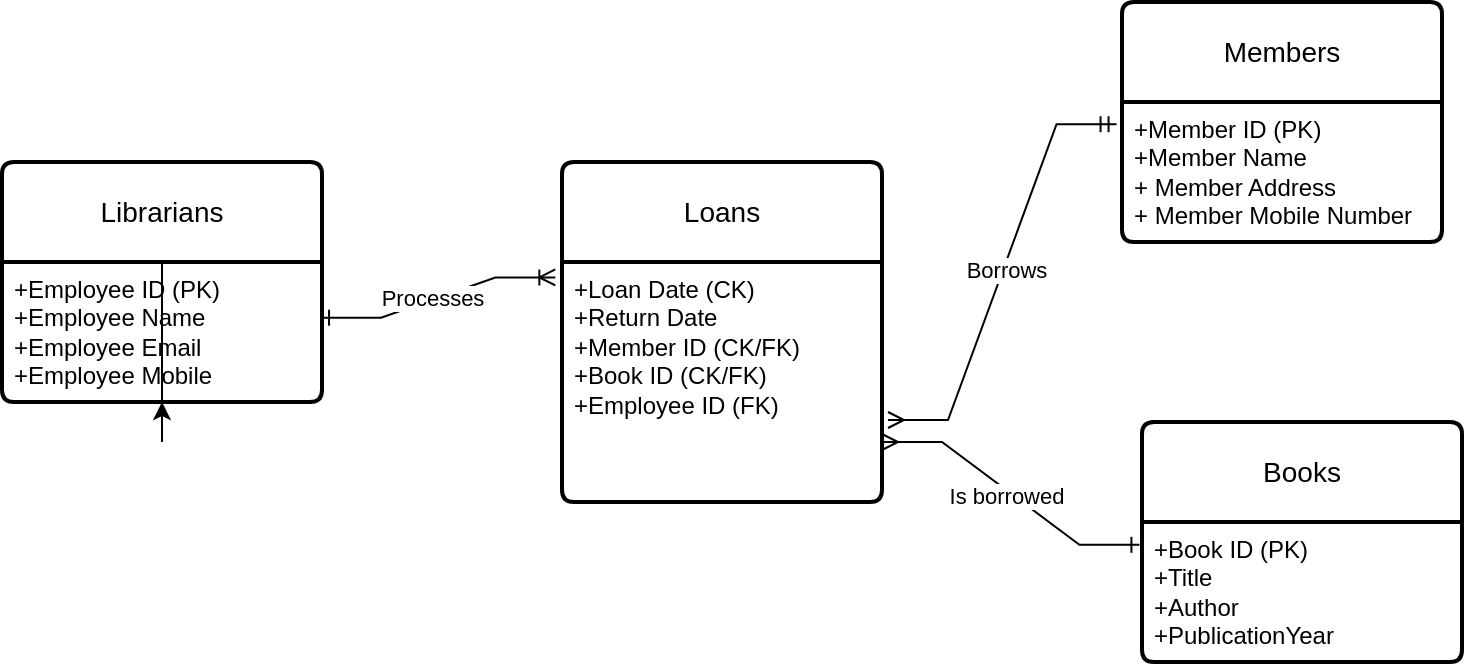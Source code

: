 <mxfile version="24.4.9" type="github">
  <diagram name="Page-1" id="D180ti1s9Xps1HlBHsWy">
    <mxGraphModel dx="840" dy="1587" grid="1" gridSize="10" guides="1" tooltips="1" connect="1" arrows="1" fold="1" page="1" pageScale="1" pageWidth="827" pageHeight="1169" math="0" shadow="0">
      <root>
        <mxCell id="0" />
        <mxCell id="1" parent="0" />
        <mxCell id="PecMlrZXPsWRhKTykcNn-11" style="edgeStyle=orthogonalEdgeStyle;rounded=0;orthogonalLoop=1;jettySize=auto;html=1;" edge="1" parent="1" source="PecMlrZXPsWRhKTykcNn-6" target="PecMlrZXPsWRhKTykcNn-5">
          <mxGeometry relative="1" as="geometry" />
        </mxCell>
        <mxCell id="PecMlrZXPsWRhKTykcNn-1" value="Members" style="swimlane;childLayout=stackLayout;horizontal=1;startSize=50;horizontalStack=0;rounded=1;fontSize=14;fontStyle=0;strokeWidth=2;resizeParent=0;resizeLast=1;shadow=0;dashed=0;align=center;arcSize=4;whiteSpace=wrap;html=1;" vertex="1" parent="1">
          <mxGeometry x="570" width="160" height="120" as="geometry" />
        </mxCell>
        <mxCell id="PecMlrZXPsWRhKTykcNn-2" value="+Member ID (PK)&lt;br&gt;+Member Name&lt;br&gt;+ Member Address&lt;div&gt;+ Member Mobile Number&lt;/div&gt;" style="align=left;strokeColor=none;fillColor=none;spacingLeft=4;fontSize=12;verticalAlign=top;resizable=0;rotatable=0;part=1;html=1;" vertex="1" parent="PecMlrZXPsWRhKTykcNn-1">
          <mxGeometry y="50" width="160" height="70" as="geometry" />
        </mxCell>
        <mxCell id="PecMlrZXPsWRhKTykcNn-3" value="Books" style="swimlane;childLayout=stackLayout;horizontal=1;startSize=50;horizontalStack=0;rounded=1;fontSize=14;fontStyle=0;strokeWidth=2;resizeParent=0;resizeLast=1;shadow=0;dashed=0;align=center;arcSize=4;whiteSpace=wrap;html=1;" vertex="1" parent="1">
          <mxGeometry x="580" y="210" width="160" height="120" as="geometry" />
        </mxCell>
        <mxCell id="PecMlrZXPsWRhKTykcNn-4" value="+Book ID (PK)&lt;br&gt;+Title&lt;br&gt;+Author&lt;div&gt;+PublicationYear&lt;/div&gt;" style="align=left;strokeColor=none;fillColor=none;spacingLeft=4;fontSize=12;verticalAlign=top;resizable=0;rotatable=0;part=1;html=1;" vertex="1" parent="PecMlrZXPsWRhKTykcNn-3">
          <mxGeometry y="50" width="160" height="70" as="geometry" />
        </mxCell>
        <mxCell id="PecMlrZXPsWRhKTykcNn-5" value="Librarians" style="swimlane;childLayout=stackLayout;horizontal=1;startSize=50;horizontalStack=0;rounded=1;fontSize=14;fontStyle=0;strokeWidth=2;resizeParent=0;resizeLast=1;shadow=0;dashed=0;align=center;arcSize=4;whiteSpace=wrap;html=1;" vertex="1" parent="1">
          <mxGeometry x="10" y="80" width="160" height="120" as="geometry" />
        </mxCell>
        <mxCell id="PecMlrZXPsWRhKTykcNn-6" value="+Employee ID (PK)&lt;div&gt;+Employee Name&lt;/div&gt;&lt;div&gt;+Employee Email&lt;/div&gt;&lt;div&gt;+Employee Mobile&lt;/div&gt;" style="align=left;strokeColor=none;fillColor=none;spacingLeft=4;fontSize=12;verticalAlign=top;resizable=0;rotatable=0;part=1;html=1;" vertex="1" parent="PecMlrZXPsWRhKTykcNn-5">
          <mxGeometry y="50" width="160" height="70" as="geometry" />
        </mxCell>
        <mxCell id="PecMlrZXPsWRhKTykcNn-8" value="Loans" style="swimlane;childLayout=stackLayout;horizontal=1;startSize=50;horizontalStack=0;rounded=1;fontSize=14;fontStyle=0;strokeWidth=2;resizeParent=0;resizeLast=1;shadow=0;dashed=0;align=center;arcSize=4;whiteSpace=wrap;html=1;perimeterSpacing=3;" vertex="1" parent="1">
          <mxGeometry x="290" y="80" width="160" height="170" as="geometry" />
        </mxCell>
        <mxCell id="PecMlrZXPsWRhKTykcNn-9" value="&lt;div style=&quot;&quot;&gt;&lt;font style=&quot;font-size: 12px;&quot;&gt;+Loan Date (CK)&lt;/font&gt;&lt;div style=&quot;&quot;&gt;&lt;font style=&quot;font-size: 12px;&quot;&gt;+Return Date&lt;/font&gt;&lt;/div&gt;&lt;div style=&quot;&quot;&gt;&lt;div&gt;&lt;font style=&quot;font-size: 12px;&quot;&gt;+Member ID (CK/FK)&lt;/font&gt;&lt;/div&gt;&lt;/div&gt;&lt;div style=&quot;&quot;&gt;&lt;div&gt;&lt;font style=&quot;font-size: 12px;&quot;&gt;+Book ID (CK/FK)&lt;/font&gt;&lt;/div&gt;&lt;/div&gt;&lt;div style=&quot;&quot;&gt;&lt;font style=&quot;font-size: 12px;&quot;&gt;+Employee ID (FK)&lt;/font&gt;&lt;/div&gt;&lt;div style=&quot;&quot;&gt;&lt;font style=&quot;font-size: 12px;&quot;&gt;&lt;br&gt;&lt;/font&gt;&lt;/div&gt;&lt;div style=&quot;font-size: 11px;&quot;&gt;&lt;br&gt;&lt;/div&gt;&lt;/div&gt;" style="align=left;strokeColor=none;fillColor=none;spacingLeft=4;fontSize=12;verticalAlign=top;resizable=0;rotatable=0;part=1;html=1;" vertex="1" parent="PecMlrZXPsWRhKTykcNn-8">
          <mxGeometry y="50" width="160" height="120" as="geometry" />
        </mxCell>
        <mxCell id="PecMlrZXPsWRhKTykcNn-10" value="" style="edgeStyle=entityRelationEdgeStyle;fontSize=12;html=1;endArrow=ERmandOne;startArrow=ERmany;rounded=0;entryX=-0.017;entryY=0.159;entryDx=0;entryDy=0;entryPerimeter=0;exitX=1;exitY=0.75;exitDx=0;exitDy=0;startFill=0;" edge="1" parent="1" source="PecMlrZXPsWRhKTykcNn-8" target="PecMlrZXPsWRhKTykcNn-2">
          <mxGeometry width="100" height="100" relative="1" as="geometry">
            <mxPoint x="360" y="200" as="sourcePoint" />
            <mxPoint x="460" y="100" as="targetPoint" />
            <Array as="points">
              <mxPoint x="530" y="130" />
              <mxPoint x="440" y="140" />
              <mxPoint x="430" y="150" />
            </Array>
          </mxGeometry>
        </mxCell>
        <mxCell id="PecMlrZXPsWRhKTykcNn-14" value="Borrows" style="edgeLabel;html=1;align=center;verticalAlign=middle;resizable=0;points=[];" vertex="1" connectable="0" parent="PecMlrZXPsWRhKTykcNn-10">
          <mxGeometry x="0.015" y="-1" relative="1" as="geometry">
            <mxPoint as="offset" />
          </mxGeometry>
        </mxCell>
        <mxCell id="PecMlrZXPsWRhKTykcNn-13" value="" style="edgeStyle=entityRelationEdgeStyle;fontSize=12;html=1;endArrow=ERone;rounded=0;entryX=-0.008;entryY=0.163;entryDx=0;entryDy=0;entryPerimeter=0;exitX=1;exitY=0.75;exitDx=0;exitDy=0;endFill=0;startArrow=ERmany;startFill=0;" edge="1" parent="1" source="PecMlrZXPsWRhKTykcNn-9" target="PecMlrZXPsWRhKTykcNn-4">
          <mxGeometry width="100" height="100" relative="1" as="geometry">
            <mxPoint x="470" y="200" as="sourcePoint" />
            <mxPoint x="460" y="100" as="targetPoint" />
            <Array as="points">
              <mxPoint x="420" y="190" />
            </Array>
          </mxGeometry>
        </mxCell>
        <mxCell id="PecMlrZXPsWRhKTykcNn-15" value="Is borrowed" style="edgeLabel;html=1;align=center;verticalAlign=middle;resizable=0;points=[];" vertex="1" connectable="0" parent="PecMlrZXPsWRhKTykcNn-13">
          <mxGeometry x="-0.018" y="-2" relative="1" as="geometry">
            <mxPoint as="offset" />
          </mxGeometry>
        </mxCell>
        <mxCell id="PecMlrZXPsWRhKTykcNn-19" value="" style="edgeStyle=entityRelationEdgeStyle;fontSize=12;html=1;endArrow=ERoneToMany;rounded=0;exitX=0.997;exitY=0.398;exitDx=0;exitDy=0;exitPerimeter=0;entryX=-0.002;entryY=0.345;entryDx=0;entryDy=0;entryPerimeter=0;startArrow=ERone;startFill=0;" edge="1" parent="1" source="PecMlrZXPsWRhKTykcNn-6" target="PecMlrZXPsWRhKTykcNn-8">
          <mxGeometry width="100" height="100" relative="1" as="geometry">
            <mxPoint x="200" y="230" as="sourcePoint" />
            <mxPoint x="280" y="130" as="targetPoint" />
          </mxGeometry>
        </mxCell>
        <mxCell id="PecMlrZXPsWRhKTykcNn-20" value="Processes" style="edgeLabel;html=1;align=center;verticalAlign=middle;resizable=0;points=[];" vertex="1" connectable="0" parent="PecMlrZXPsWRhKTykcNn-19">
          <mxGeometry x="-0.048" y="1" relative="1" as="geometry">
            <mxPoint as="offset" />
          </mxGeometry>
        </mxCell>
      </root>
    </mxGraphModel>
  </diagram>
</mxfile>
